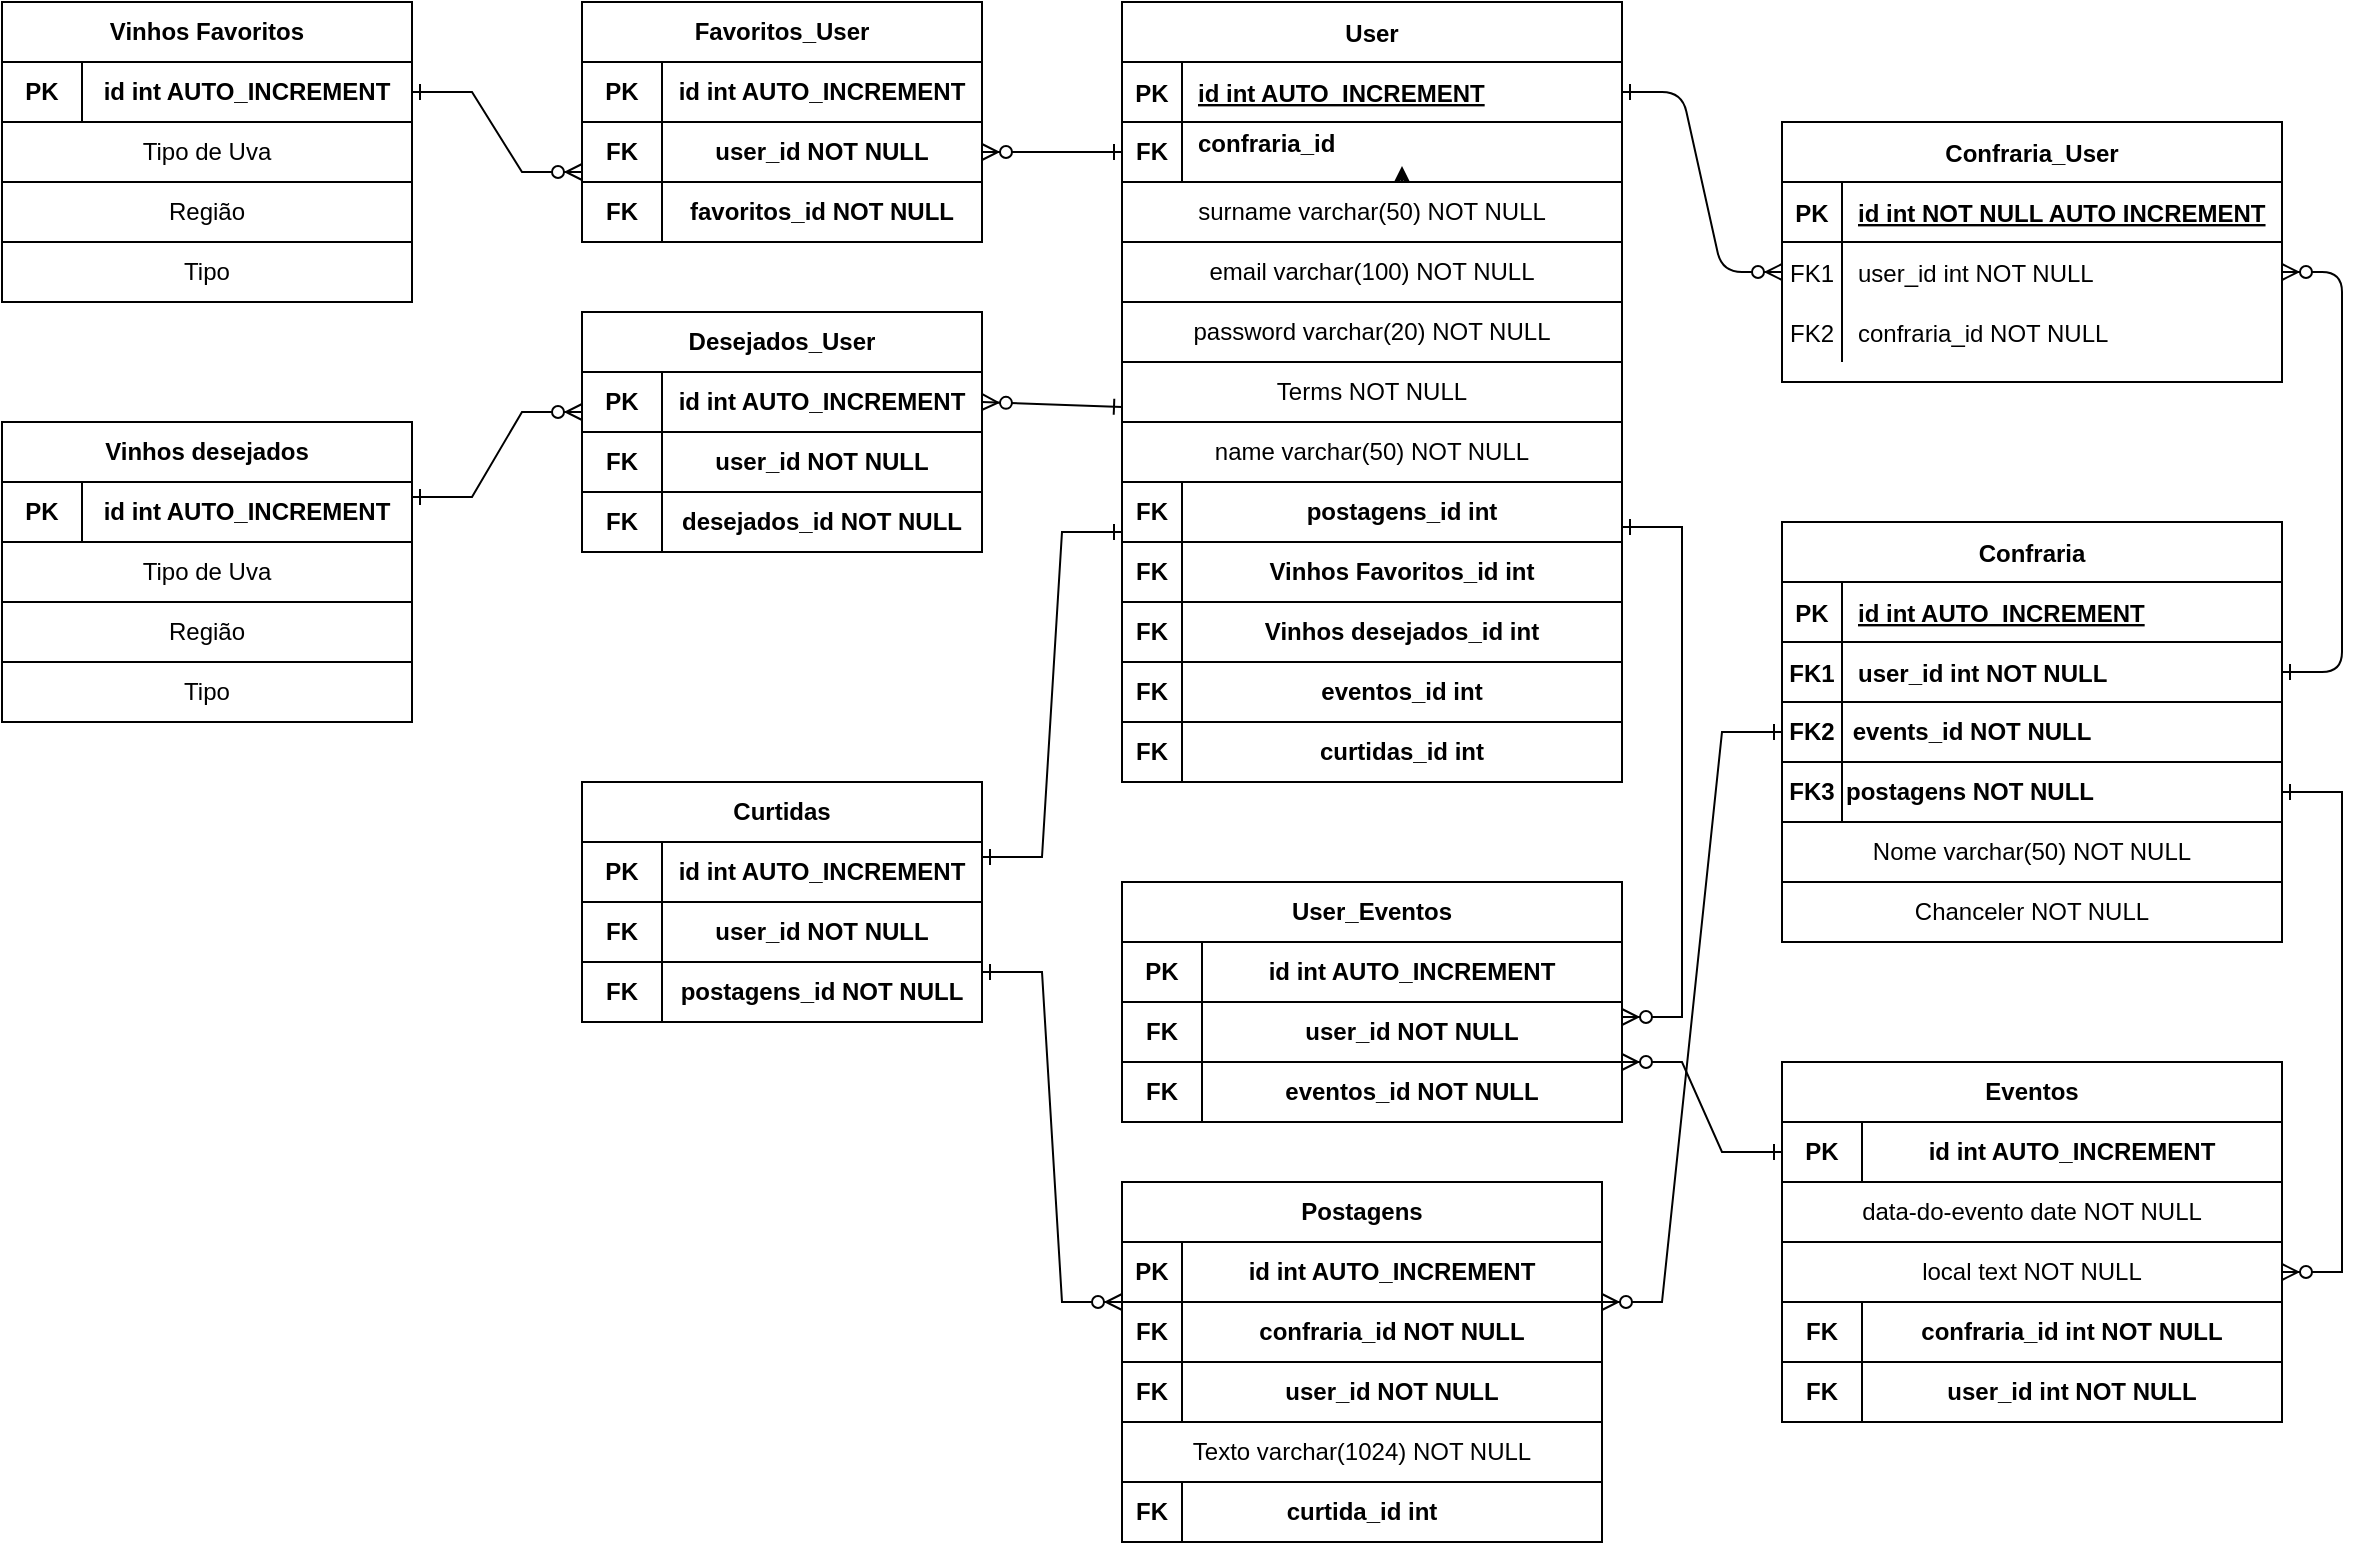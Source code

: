 <mxfile version="14.6.10" type="device"><diagram id="R2lEEEUBdFMjLlhIrx00" name="Page-1"><mxGraphModel dx="1718" dy="451" grid="1" gridSize="10" guides="1" tooltips="1" connect="1" arrows="1" fold="1" page="1" pageScale="1" pageWidth="850" pageHeight="1100" math="0" shadow="0" extFonts="Permanent Marker^https://fonts.googleapis.com/css?family=Permanent+Marker"><root><mxCell id="0"/><mxCell id="1" parent="0"/><mxCell id="C-vyLk0tnHw3VtMMgP7b-1" value="" style="edgeStyle=entityRelationEdgeStyle;endArrow=ERzeroToMany;startArrow=ERone;endFill=1;startFill=0;" parent="1" source="C-vyLk0tnHw3VtMMgP7b-24" target="C-vyLk0tnHw3VtMMgP7b-6" edge="1"><mxGeometry width="100" height="100" relative="1" as="geometry"><mxPoint x="340" y="720" as="sourcePoint"/><mxPoint x="440" y="620" as="targetPoint"/></mxGeometry></mxCell><mxCell id="C-vyLk0tnHw3VtMMgP7b-2" value="Confraria_User" style="shape=table;startSize=30;container=1;collapsible=1;childLayout=tableLayout;fixedRows=1;rowLines=0;fontStyle=1;align=center;resizeLast=1;" parent="1" vertex="1"><mxGeometry x="460" y="120" width="250" height="130" as="geometry"/></mxCell><mxCell id="C-vyLk0tnHw3VtMMgP7b-3" value="" style="shape=partialRectangle;collapsible=0;dropTarget=0;pointerEvents=0;fillColor=none;points=[[0,0.5],[1,0.5]];portConstraint=eastwest;top=0;left=0;right=0;bottom=1;" parent="C-vyLk0tnHw3VtMMgP7b-2" vertex="1"><mxGeometry y="30" width="250" height="30" as="geometry"/></mxCell><mxCell id="C-vyLk0tnHw3VtMMgP7b-4" value="PK" style="shape=partialRectangle;overflow=hidden;connectable=0;fillColor=none;top=0;left=0;bottom=0;right=0;fontStyle=1;" parent="C-vyLk0tnHw3VtMMgP7b-3" vertex="1"><mxGeometry width="30" height="30" as="geometry"/></mxCell><mxCell id="C-vyLk0tnHw3VtMMgP7b-5" value="id int NOT NULL AUTO INCREMENT " style="shape=partialRectangle;overflow=hidden;connectable=0;fillColor=none;top=0;left=0;bottom=0;right=0;align=left;spacingLeft=6;fontStyle=5;" parent="C-vyLk0tnHw3VtMMgP7b-3" vertex="1"><mxGeometry x="30" width="220" height="30" as="geometry"/></mxCell><mxCell id="C-vyLk0tnHw3VtMMgP7b-6" value="" style="shape=partialRectangle;collapsible=0;dropTarget=0;pointerEvents=0;fillColor=none;points=[[0,0.5],[1,0.5]];portConstraint=eastwest;top=0;left=0;right=0;bottom=0;" parent="C-vyLk0tnHw3VtMMgP7b-2" vertex="1"><mxGeometry y="60" width="250" height="30" as="geometry"/></mxCell><mxCell id="C-vyLk0tnHw3VtMMgP7b-7" value="FK1" style="shape=partialRectangle;overflow=hidden;connectable=0;fillColor=none;top=0;left=0;bottom=0;right=0;" parent="C-vyLk0tnHw3VtMMgP7b-6" vertex="1"><mxGeometry width="30" height="30" as="geometry"/></mxCell><mxCell id="C-vyLk0tnHw3VtMMgP7b-8" value="user_id int NOT NULL" style="shape=partialRectangle;overflow=hidden;connectable=0;fillColor=none;top=0;left=0;bottom=0;right=0;align=left;spacingLeft=6;" parent="C-vyLk0tnHw3VtMMgP7b-6" vertex="1"><mxGeometry x="30" width="220" height="30" as="geometry"/></mxCell><mxCell id="C-vyLk0tnHw3VtMMgP7b-9" value="" style="shape=partialRectangle;collapsible=0;dropTarget=0;pointerEvents=0;fillColor=none;points=[[0,0.5],[1,0.5]];portConstraint=eastwest;top=0;left=0;right=0;bottom=0;" parent="C-vyLk0tnHw3VtMMgP7b-2" vertex="1"><mxGeometry y="90" width="250" height="30" as="geometry"/></mxCell><mxCell id="C-vyLk0tnHw3VtMMgP7b-10" value="FK2" style="shape=partialRectangle;overflow=hidden;connectable=0;fillColor=none;top=0;left=0;bottom=0;right=0;" parent="C-vyLk0tnHw3VtMMgP7b-9" vertex="1"><mxGeometry width="30" height="30" as="geometry"/></mxCell><mxCell id="C-vyLk0tnHw3VtMMgP7b-11" value="confraria_id NOT NULL" style="shape=partialRectangle;overflow=hidden;connectable=0;fillColor=none;top=0;left=0;bottom=0;right=0;align=left;spacingLeft=6;" parent="C-vyLk0tnHw3VtMMgP7b-9" vertex="1"><mxGeometry x="30" width="220" height="30" as="geometry"/></mxCell><mxCell id="C-vyLk0tnHw3VtMMgP7b-13" value="Confraria" style="shape=table;startSize=30;container=1;collapsible=1;childLayout=tableLayout;fixedRows=1;rowLines=0;fontStyle=1;align=center;resizeLast=1;" parent="1" vertex="1"><mxGeometry x="460" y="320" width="250" height="90" as="geometry"/></mxCell><mxCell id="C-vyLk0tnHw3VtMMgP7b-14" value="" style="shape=partialRectangle;collapsible=0;dropTarget=0;pointerEvents=0;fillColor=none;points=[[0,0.5],[1,0.5]];portConstraint=eastwest;top=0;left=0;right=0;bottom=1;" parent="C-vyLk0tnHw3VtMMgP7b-13" vertex="1"><mxGeometry y="30" width="250" height="30" as="geometry"/></mxCell><mxCell id="C-vyLk0tnHw3VtMMgP7b-15" value="PK" style="shape=partialRectangle;overflow=hidden;connectable=0;fillColor=none;top=0;left=0;bottom=0;right=0;fontStyle=1;" parent="C-vyLk0tnHw3VtMMgP7b-14" vertex="1"><mxGeometry width="30" height="30" as="geometry"/></mxCell><mxCell id="C-vyLk0tnHw3VtMMgP7b-16" value="id int AUTO_INCREMENT " style="shape=partialRectangle;overflow=hidden;connectable=0;fillColor=none;top=0;left=0;bottom=0;right=0;align=left;spacingLeft=6;fontStyle=5;" parent="C-vyLk0tnHw3VtMMgP7b-14" vertex="1"><mxGeometry x="30" width="220" height="30" as="geometry"/></mxCell><mxCell id="C-vyLk0tnHw3VtMMgP7b-17" value="" style="shape=partialRectangle;collapsible=0;dropTarget=0;pointerEvents=0;fillColor=none;points=[[0,0.5],[1,0.5]];portConstraint=eastwest;top=0;left=0;right=0;bottom=0;" parent="C-vyLk0tnHw3VtMMgP7b-13" vertex="1"><mxGeometry y="60" width="250" height="30" as="geometry"/></mxCell><mxCell id="C-vyLk0tnHw3VtMMgP7b-18" value="FK1" style="shape=partialRectangle;overflow=hidden;connectable=0;fillColor=none;top=0;left=0;bottom=0;right=0;fontStyle=1" parent="C-vyLk0tnHw3VtMMgP7b-17" vertex="1"><mxGeometry width="30" height="30" as="geometry"/></mxCell><mxCell id="C-vyLk0tnHw3VtMMgP7b-19" value="user_id int NOT NULL" style="shape=partialRectangle;overflow=hidden;connectable=0;fillColor=none;top=0;left=0;bottom=0;right=0;align=left;spacingLeft=6;fontStyle=1" parent="C-vyLk0tnHw3VtMMgP7b-17" vertex="1"><mxGeometry x="30" width="220" height="30" as="geometry"/></mxCell><mxCell id="C-vyLk0tnHw3VtMMgP7b-23" value="User" style="shape=table;startSize=30;container=1;collapsible=1;childLayout=tableLayout;fixedRows=1;rowLines=0;fontStyle=1;align=center;resizeLast=1;" parent="1" vertex="1"><mxGeometry x="130" y="60" width="250" height="90" as="geometry"/></mxCell><mxCell id="C-vyLk0tnHw3VtMMgP7b-24" value="" style="shape=partialRectangle;collapsible=0;dropTarget=0;pointerEvents=0;fillColor=none;points=[[0,0.5],[1,0.5]];portConstraint=eastwest;top=0;left=0;right=0;bottom=1;" parent="C-vyLk0tnHw3VtMMgP7b-23" vertex="1"><mxGeometry y="30" width="250" height="30" as="geometry"/></mxCell><mxCell id="C-vyLk0tnHw3VtMMgP7b-25" value="PK" style="shape=partialRectangle;overflow=hidden;connectable=0;fillColor=none;top=0;left=0;bottom=0;right=0;fontStyle=1;" parent="C-vyLk0tnHw3VtMMgP7b-24" vertex="1"><mxGeometry width="30" height="30" as="geometry"/></mxCell><mxCell id="C-vyLk0tnHw3VtMMgP7b-26" value="id int AUTO_INCREMENT " style="shape=partialRectangle;overflow=hidden;connectable=0;fillColor=none;top=0;left=0;bottom=0;right=0;align=left;spacingLeft=6;fontStyle=5;" parent="C-vyLk0tnHw3VtMMgP7b-24" vertex="1"><mxGeometry x="30" width="220" height="30" as="geometry"/></mxCell><mxCell id="C-vyLk0tnHw3VtMMgP7b-27" value="" style="shape=partialRectangle;collapsible=0;dropTarget=0;pointerEvents=0;fillColor=none;points=[[0,0.5],[1,0.5]];portConstraint=eastwest;top=0;left=0;right=0;bottom=0;" parent="C-vyLk0tnHw3VtMMgP7b-23" vertex="1"><mxGeometry y="60" width="250" height="20" as="geometry"/></mxCell><mxCell id="C-vyLk0tnHw3VtMMgP7b-28" value="" style="shape=partialRectangle;overflow=hidden;connectable=0;fillColor=none;top=0;left=0;bottom=0;right=0;" parent="C-vyLk0tnHw3VtMMgP7b-27" vertex="1"><mxGeometry width="30" height="20" as="geometry"/></mxCell><mxCell id="C-vyLk0tnHw3VtMMgP7b-29" value="confraria_id" style="shape=partialRectangle;overflow=hidden;connectable=0;fillColor=none;top=0;left=0;bottom=0;right=0;align=left;spacingLeft=6;fontStyle=1" parent="C-vyLk0tnHw3VtMMgP7b-27" vertex="1"><mxGeometry x="30" width="220" height="20" as="geometry"/></mxCell><mxCell id="K0uxiHMsOOJmmkQa4cCR-33" style="edgeStyle=orthogonalEdgeStyle;rounded=0;orthogonalLoop=1;jettySize=auto;html=1;exitX=0.5;exitY=0;exitDx=0;exitDy=0;entryX=0.56;entryY=1.1;entryDx=0;entryDy=0;entryPerimeter=0;" edge="1" parent="1" source="oQ7m4SgAl_C9msteWYQ--1" target="C-vyLk0tnHw3VtMMgP7b-27"><mxGeometry relative="1" as="geometry"/></mxCell><mxCell id="oQ7m4SgAl_C9msteWYQ--1" value="surname varchar(50) NOT NULL" style="rounded=0;whiteSpace=wrap;html=1;" parent="1" vertex="1"><mxGeometry x="130" y="150" width="250" height="30" as="geometry"/></mxCell><mxCell id="oQ7m4SgAl_C9msteWYQ--2" value="email varchar(100) NOT NULL" style="rounded=0;whiteSpace=wrap;html=1;" parent="1" vertex="1"><mxGeometry x="130" y="180" width="250" height="30" as="geometry"/></mxCell><mxCell id="oQ7m4SgAl_C9msteWYQ--3" value="password varchar(20) NOT NULL" style="rounded=0;whiteSpace=wrap;html=1;" parent="1" vertex="1"><mxGeometry x="130" y="210" width="250" height="30" as="geometry"/></mxCell><mxCell id="oQ7m4SgAl_C9msteWYQ--9" value="&lt;div align=&quot;left&quot;&gt;&lt;b&gt;&amp;nbsp;events_id NOT NULL&lt;/b&gt;&lt;/div&gt;" style="rounded=0;whiteSpace=wrap;html=1;align=left;" parent="1" vertex="1"><mxGeometry x="490" y="410" width="220" height="30" as="geometry"/></mxCell><mxCell id="oQ7m4SgAl_C9msteWYQ--10" value="Terms NOT NULL" style="rounded=0;whiteSpace=wrap;html=1;" parent="1" vertex="1"><mxGeometry x="130" y="240" width="250" height="30" as="geometry"/></mxCell><mxCell id="oQ7m4SgAl_C9msteWYQ--11" value="&lt;div align=&quot;left&quot;&gt;&lt;b&gt;postagens NOT NULL&lt;/b&gt;&lt;/div&gt;" style="rounded=0;whiteSpace=wrap;html=1;align=left;" parent="1" vertex="1"><mxGeometry x="490" y="440" width="220" height="30" as="geometry"/></mxCell><mxCell id="oQ7m4SgAl_C9msteWYQ--12" value="&lt;b&gt;Eventos&lt;/b&gt;" style="rounded=0;whiteSpace=wrap;html=1;" parent="1" vertex="1"><mxGeometry x="460" y="590" width="250" height="30" as="geometry"/></mxCell><mxCell id="oQ7m4SgAl_C9msteWYQ--13" value="&lt;b&gt;PK&lt;/b&gt;" style="rounded=0;whiteSpace=wrap;html=1;" parent="1" vertex="1"><mxGeometry x="460" y="620" width="40" height="30" as="geometry"/></mxCell><mxCell id="oQ7m4SgAl_C9msteWYQ--14" value="&lt;b&gt;id int AUTO_INCREMENT&lt;/b&gt;" style="rounded=0;whiteSpace=wrap;html=1;" parent="1" vertex="1"><mxGeometry x="500" y="620" width="210" height="30" as="geometry"/></mxCell><mxCell id="oQ7m4SgAl_C9msteWYQ--15" value="data-do-evento date NOT NULL" style="rounded=0;whiteSpace=wrap;html=1;" parent="1" vertex="1"><mxGeometry x="460" y="650" width="250" height="30" as="geometry"/></mxCell><mxCell id="oQ7m4SgAl_C9msteWYQ--17" value="local text NOT NULL" style="rounded=0;whiteSpace=wrap;html=1;" parent="1" vertex="1"><mxGeometry x="460" y="680" width="250" height="30" as="geometry"/></mxCell><mxCell id="oQ7m4SgAl_C9msteWYQ--18" value="&lt;b&gt;confraria_id int NOT NULL&lt;/b&gt;" style="rounded=0;whiteSpace=wrap;html=1;" parent="1" vertex="1"><mxGeometry x="500" y="710" width="210" height="30" as="geometry"/></mxCell><mxCell id="oQ7m4SgAl_C9msteWYQ--19" value="&lt;b&gt;FK&lt;/b&gt;" style="rounded=0;whiteSpace=wrap;html=1;" parent="1" vertex="1"><mxGeometry x="460" y="710" width="40" height="30" as="geometry"/></mxCell><mxCell id="oQ7m4SgAl_C9msteWYQ--20" value="&lt;b&gt;Vinhos Favoritos&lt;/b&gt;" style="rounded=0;whiteSpace=wrap;html=1;" parent="1" vertex="1"><mxGeometry x="-430" y="60" width="205" height="30" as="geometry"/></mxCell><mxCell id="oQ7m4SgAl_C9msteWYQ--21" value="&lt;b&gt;PK&lt;/b&gt;" style="rounded=0;whiteSpace=wrap;html=1;" parent="1" vertex="1"><mxGeometry x="-430" y="90" width="40" height="30" as="geometry"/></mxCell><mxCell id="oQ7m4SgAl_C9msteWYQ--22" value="&lt;b&gt;id int AUTO_INCREMENT &lt;/b&gt;" style="rounded=0;whiteSpace=wrap;html=1;" parent="1" vertex="1"><mxGeometry x="-390" y="90" width="165" height="30" as="geometry"/></mxCell><mxCell id="oQ7m4SgAl_C9msteWYQ--23" value="name varchar(50) NOT NULL" style="rounded=0;whiteSpace=wrap;html=1;" parent="1" vertex="1"><mxGeometry x="130" y="270" width="250" height="30" as="geometry"/></mxCell><mxCell id="C-vyLk0tnHw3VtMMgP7b-12" value="" style="edgeStyle=entityRelationEdgeStyle;endArrow=ERzeroToMany;startArrow=ERone;endFill=1;startFill=0;entryX=1;entryY=0.5;entryDx=0;entryDy=0;exitX=1;exitY=0.5;exitDx=0;exitDy=0;" parent="1" source="C-vyLk0tnHw3VtMMgP7b-17" target="C-vyLk0tnHw3VtMMgP7b-6" edge="1"><mxGeometry width="100" height="100" relative="1" as="geometry"><mxPoint x="400" y="180" as="sourcePoint"/><mxPoint x="460" y="205" as="targetPoint"/></mxGeometry></mxCell><mxCell id="K0uxiHMsOOJmmkQa4cCR-6" value="&lt;b&gt;FK2&lt;/b&gt;" style="rounded=0;whiteSpace=wrap;html=1;" vertex="1" parent="1"><mxGeometry x="460" y="410" width="30" height="30" as="geometry"/></mxCell><mxCell id="K0uxiHMsOOJmmkQa4cCR-14" value="&lt;b&gt;Vinhos desejados&lt;/b&gt;" style="rounded=0;whiteSpace=wrap;html=1;" vertex="1" parent="1"><mxGeometry x="-430" y="270" width="205" height="30" as="geometry"/></mxCell><mxCell id="K0uxiHMsOOJmmkQa4cCR-15" value="&lt;b&gt;PK&lt;/b&gt;" style="rounded=0;whiteSpace=wrap;html=1;" vertex="1" parent="1"><mxGeometry x="-430" y="300" width="40" height="30" as="geometry"/></mxCell><mxCell id="K0uxiHMsOOJmmkQa4cCR-16" value="&lt;b&gt;id int AUTO_INCREMENT &lt;/b&gt;" style="rounded=0;whiteSpace=wrap;html=1;" vertex="1" parent="1"><mxGeometry x="-390" y="300" width="165" height="30" as="geometry"/></mxCell><mxCell id="K0uxiHMsOOJmmkQa4cCR-17" value="&lt;b&gt;Postagens&lt;/b&gt;" style="rounded=0;whiteSpace=wrap;html=1;" vertex="1" parent="1"><mxGeometry x="130" y="650" width="240" height="30" as="geometry"/></mxCell><mxCell id="K0uxiHMsOOJmmkQa4cCR-19" value="&lt;b&gt;id int AUTO_INCREMENT&lt;/b&gt;" style="rounded=0;whiteSpace=wrap;html=1;" vertex="1" parent="1"><mxGeometry x="160" y="680" width="210" height="30" as="geometry"/></mxCell><mxCell id="K0uxiHMsOOJmmkQa4cCR-20" value="&lt;b&gt;PK&lt;/b&gt;" style="rounded=0;whiteSpace=wrap;html=1;" vertex="1" parent="1"><mxGeometry x="130" y="680" width="30" height="30" as="geometry"/></mxCell><mxCell id="K0uxiHMsOOJmmkQa4cCR-21" value="&lt;b&gt;user_id NOT NULL&lt;/b&gt;" style="rounded=0;whiteSpace=wrap;html=1;" vertex="1" parent="1"><mxGeometry x="160" y="740" width="210" height="30" as="geometry"/></mxCell><mxCell id="K0uxiHMsOOJmmkQa4cCR-22" value="&lt;b&gt;FK&lt;/b&gt;" style="rounded=0;whiteSpace=wrap;html=1;" vertex="1" parent="1"><mxGeometry x="130" y="710" width="30" height="30" as="geometry"/></mxCell><mxCell id="K0uxiHMsOOJmmkQa4cCR-24" value="&lt;b&gt;confraria_id NOT NULL&lt;/b&gt;" style="rounded=0;whiteSpace=wrap;html=1;" vertex="1" parent="1"><mxGeometry x="160" y="710" width="210" height="30" as="geometry"/></mxCell><mxCell id="K0uxiHMsOOJmmkQa4cCR-25" value="&lt;b&gt;FK&lt;/b&gt;" style="rounded=0;whiteSpace=wrap;html=1;" vertex="1" parent="1"><mxGeometry x="130" y="740" width="30" height="30" as="geometry"/></mxCell><mxCell id="K0uxiHMsOOJmmkQa4cCR-28" value="Texto varchar(1024) NOT NULL" style="rounded=0;whiteSpace=wrap;html=1;" vertex="1" parent="1"><mxGeometry x="130" y="770" width="240" height="30" as="geometry"/></mxCell><mxCell id="K0uxiHMsOOJmmkQa4cCR-29" value="&lt;b&gt;curtida_id int&lt;/b&gt;" style="rounded=0;whiteSpace=wrap;html=1;" vertex="1" parent="1"><mxGeometry x="130" y="800" width="240" height="30" as="geometry"/></mxCell><mxCell id="K0uxiHMsOOJmmkQa4cCR-30" value="&lt;b&gt;FK3&lt;/b&gt;" style="rounded=0;whiteSpace=wrap;html=1;" vertex="1" parent="1"><mxGeometry x="460" y="440" width="30" height="30" as="geometry"/></mxCell><mxCell id="K0uxiHMsOOJmmkQa4cCR-31" value="Nome varchar(50) NOT NULL" style="rounded=0;whiteSpace=wrap;html=1;" vertex="1" parent="1"><mxGeometry x="460" y="470" width="250" height="30" as="geometry"/></mxCell><mxCell id="K0uxiHMsOOJmmkQa4cCR-32" value="Chanceler NOT NULL" style="rounded=0;whiteSpace=wrap;html=1;" vertex="1" parent="1"><mxGeometry x="460" y="500" width="250" height="30" as="geometry"/></mxCell><mxCell id="K0uxiHMsOOJmmkQa4cCR-35" value="&lt;b&gt;Curtidas&lt;/b&gt;" style="rounded=0;whiteSpace=wrap;html=1;" vertex="1" parent="1"><mxGeometry x="-140" y="450" width="200" height="30" as="geometry"/></mxCell><mxCell id="K0uxiHMsOOJmmkQa4cCR-36" value="&lt;b&gt;id int AUTO_INCREMENT &lt;/b&gt;" style="rounded=0;whiteSpace=wrap;html=1;" vertex="1" parent="1"><mxGeometry x="-100" y="480" width="160" height="30" as="geometry"/></mxCell><mxCell id="K0uxiHMsOOJmmkQa4cCR-37" value="&lt;b&gt;PK&lt;/b&gt;" style="rounded=0;whiteSpace=wrap;html=1;" vertex="1" parent="1"><mxGeometry x="-140" y="480" width="40" height="30" as="geometry"/></mxCell><mxCell id="K0uxiHMsOOJmmkQa4cCR-38" value="&lt;b&gt;postagens_id int&lt;/b&gt;" style="rounded=0;whiteSpace=wrap;html=1;" vertex="1" parent="1"><mxGeometry x="160" y="300" width="220" height="30" as="geometry"/></mxCell><mxCell id="K0uxiHMsOOJmmkQa4cCR-41" value="&lt;b&gt;user_id NOT NULL&lt;/b&gt;" style="rounded=0;whiteSpace=wrap;html=1;" vertex="1" parent="1"><mxGeometry x="-100" y="510" width="160" height="30" as="geometry"/></mxCell><mxCell id="K0uxiHMsOOJmmkQa4cCR-42" value="&lt;b&gt;postagens_id NOT NULL&lt;/b&gt;" style="rounded=0;whiteSpace=wrap;html=1;" vertex="1" parent="1"><mxGeometry x="-100" y="540" width="160" height="30" as="geometry"/></mxCell><mxCell id="K0uxiHMsOOJmmkQa4cCR-43" value="&lt;b&gt;FK&lt;/b&gt;" style="rounded=0;whiteSpace=wrap;html=1;" vertex="1" parent="1"><mxGeometry x="-140" y="510" width="40" height="30" as="geometry"/></mxCell><mxCell id="K0uxiHMsOOJmmkQa4cCR-44" value="&lt;b&gt;FK&lt;/b&gt;" style="rounded=0;whiteSpace=wrap;html=1;" vertex="1" parent="1"><mxGeometry x="-140" y="540" width="40" height="30" as="geometry"/></mxCell><mxCell id="K0uxiHMsOOJmmkQa4cCR-45" value="&lt;b&gt;FK&lt;/b&gt;" style="rounded=0;whiteSpace=wrap;html=1;" vertex="1" parent="1"><mxGeometry x="130" y="800" width="30" height="30" as="geometry"/></mxCell><mxCell id="K0uxiHMsOOJmmkQa4cCR-46" value="&lt;b&gt;FK&lt;/b&gt;" style="rounded=0;whiteSpace=wrap;html=1;" vertex="1" parent="1"><mxGeometry x="130" y="120" width="30" height="30" as="geometry"/></mxCell><mxCell id="K0uxiHMsOOJmmkQa4cCR-47" value="&lt;b&gt;FK&lt;/b&gt;" style="rounded=0;whiteSpace=wrap;html=1;" vertex="1" parent="1"><mxGeometry x="130" y="300" width="30" height="30" as="geometry"/></mxCell><mxCell id="K0uxiHMsOOJmmkQa4cCR-49" value="&lt;b&gt;Vinhos Favoritos_id int&lt;/b&gt;" style="rounded=0;whiteSpace=wrap;html=1;" vertex="1" parent="1"><mxGeometry x="160" y="330" width="220" height="30" as="geometry"/></mxCell><mxCell id="K0uxiHMsOOJmmkQa4cCR-50" value="&lt;b&gt;Vinhos desejados_id int&lt;/b&gt;" style="rounded=0;whiteSpace=wrap;html=1;" vertex="1" parent="1"><mxGeometry x="160" y="360" width="220" height="30" as="geometry"/></mxCell><mxCell id="K0uxiHMsOOJmmkQa4cCR-51" value="&lt;b&gt;FK&lt;/b&gt;" style="rounded=0;whiteSpace=wrap;html=1;" vertex="1" parent="1"><mxGeometry x="130" y="330" width="30" height="30" as="geometry"/></mxCell><mxCell id="K0uxiHMsOOJmmkQa4cCR-53" value="&lt;b&gt;FK&lt;/b&gt;" style="rounded=0;whiteSpace=wrap;html=1;" vertex="1" parent="1"><mxGeometry x="130" y="360" width="30" height="30" as="geometry"/></mxCell><mxCell id="K0uxiHMsOOJmmkQa4cCR-56" value="" style="edgeStyle=entityRelationEdgeStyle;fontSize=12;html=1;endArrow=ERzeroToMany;rounded=0;entryX=1;entryY=0.5;entryDx=0;entryDy=0;startArrow=ERone;startFill=0;exitX=1;exitY=0.5;exitDx=0;exitDy=0;endFill=1;" edge="1" parent="1" source="oQ7m4SgAl_C9msteWYQ--11" target="oQ7m4SgAl_C9msteWYQ--17"><mxGeometry width="100" height="100" relative="1" as="geometry"><mxPoint x="710" y="470" as="sourcePoint"/><mxPoint x="810" y="560" as="targetPoint"/></mxGeometry></mxCell><mxCell id="K0uxiHMsOOJmmkQa4cCR-62" value="" style="edgeStyle=entityRelationEdgeStyle;fontSize=12;html=1;endArrow=ERzeroToMany;rounded=0;entryX=1;entryY=0;entryDx=0;entryDy=0;startArrow=ERone;startFill=0;endFill=1;" edge="1" parent="1" source="K0uxiHMsOOJmmkQa4cCR-6" target="K0uxiHMsOOJmmkQa4cCR-24"><mxGeometry width="100" height="100" relative="1" as="geometry"><mxPoint x="30" y="590" as="sourcePoint"/><mxPoint x="-20" y="640" as="targetPoint"/></mxGeometry></mxCell><mxCell id="K0uxiHMsOOJmmkQa4cCR-63" value="&lt;b&gt;User_Eventos&lt;/b&gt;" style="rounded=0;whiteSpace=wrap;html=1;" vertex="1" parent="1"><mxGeometry x="130" y="500" width="250" height="30" as="geometry"/></mxCell><mxCell id="K0uxiHMsOOJmmkQa4cCR-64" value="&lt;b&gt;id int AUTO_INCREMENT &lt;/b&gt;" style="rounded=0;whiteSpace=wrap;html=1;" vertex="1" parent="1"><mxGeometry x="170" y="530" width="210" height="30" as="geometry"/></mxCell><mxCell id="K0uxiHMsOOJmmkQa4cCR-65" value="&lt;b&gt;PK&lt;/b&gt;" style="rounded=0;whiteSpace=wrap;html=1;" vertex="1" parent="1"><mxGeometry x="130" y="530" width="40" height="30" as="geometry"/></mxCell><mxCell id="K0uxiHMsOOJmmkQa4cCR-66" value="&lt;b&gt;user_id NOT NULL&lt;/b&gt;" style="rounded=0;whiteSpace=wrap;html=1;" vertex="1" parent="1"><mxGeometry x="170" y="560" width="210" height="30" as="geometry"/></mxCell><mxCell id="K0uxiHMsOOJmmkQa4cCR-67" value="&lt;b&gt;eventos_id NOT NULL&lt;/b&gt;" style="rounded=0;whiteSpace=wrap;html=1;" vertex="1" parent="1"><mxGeometry x="170" y="590" width="210" height="30" as="geometry"/></mxCell><mxCell id="K0uxiHMsOOJmmkQa4cCR-68" value="&lt;b&gt;FK&lt;/b&gt;" style="rounded=0;whiteSpace=wrap;html=1;" vertex="1" parent="1"><mxGeometry x="130" y="560" width="40" height="30" as="geometry"/></mxCell><mxCell id="K0uxiHMsOOJmmkQa4cCR-69" value="&lt;b&gt;FK&lt;/b&gt;" style="rounded=0;whiteSpace=wrap;html=1;" vertex="1" parent="1"><mxGeometry x="130" y="590" width="40" height="30" as="geometry"/></mxCell><mxCell id="K0uxiHMsOOJmmkQa4cCR-70" value="&lt;b&gt;eventos_id int&lt;/b&gt;" style="rounded=0;whiteSpace=wrap;html=1;" vertex="1" parent="1"><mxGeometry x="160" y="390" width="220" height="30" as="geometry"/></mxCell><mxCell id="K0uxiHMsOOJmmkQa4cCR-71" value="&lt;b&gt;FK&lt;/b&gt;" style="rounded=0;whiteSpace=wrap;html=1;" vertex="1" parent="1"><mxGeometry x="130" y="390" width="30" height="30" as="geometry"/></mxCell><mxCell id="K0uxiHMsOOJmmkQa4cCR-72" value="" style="edgeStyle=entityRelationEdgeStyle;fontSize=12;html=1;endArrow=ERzeroToMany;rounded=0;exitX=1;exitY=0.75;exitDx=0;exitDy=0;entryX=1;entryY=0.25;entryDx=0;entryDy=0;startArrow=ERone;startFill=0;endFill=1;" edge="1" parent="1" source="K0uxiHMsOOJmmkQa4cCR-38" target="K0uxiHMsOOJmmkQa4cCR-66"><mxGeometry width="100" height="100" relative="1" as="geometry"><mxPoint x="440" y="340" as="sourcePoint"/><mxPoint x="440" y="510" as="targetPoint"/></mxGeometry></mxCell><mxCell id="K0uxiHMsOOJmmkQa4cCR-74" value="" style="edgeStyle=entityRelationEdgeStyle;fontSize=12;html=1;endArrow=ERzeroToMany;rounded=0;exitX=0;exitY=0.5;exitDx=0;exitDy=0;entryX=1;entryY=1;entryDx=0;entryDy=0;startArrow=ERone;startFill=0;endFill=1;" edge="1" parent="1" source="oQ7m4SgAl_C9msteWYQ--13" target="K0uxiHMsOOJmmkQa4cCR-66"><mxGeometry width="100" height="100" relative="1" as="geometry"><mxPoint x="410" y="640" as="sourcePoint"/><mxPoint x="510" y="540" as="targetPoint"/></mxGeometry></mxCell><mxCell id="K0uxiHMsOOJmmkQa4cCR-75" value="&lt;b&gt;user_id int NOT NULL&lt;/b&gt;" style="rounded=0;whiteSpace=wrap;html=1;" vertex="1" parent="1"><mxGeometry x="500" y="740" width="210" height="30" as="geometry"/></mxCell><mxCell id="K0uxiHMsOOJmmkQa4cCR-76" value="&lt;b&gt;FK&lt;/b&gt;" style="rounded=0;whiteSpace=wrap;html=1;" vertex="1" parent="1"><mxGeometry x="460" y="740" width="40" height="30" as="geometry"/></mxCell><mxCell id="K0uxiHMsOOJmmkQa4cCR-77" value="" style="edgeStyle=entityRelationEdgeStyle;fontSize=12;html=1;endArrow=ERone;startArrow=ERone;rounded=0;exitX=1;exitY=0.25;exitDx=0;exitDy=0;startFill=0;endFill=0;" edge="1" parent="1" source="K0uxiHMsOOJmmkQa4cCR-36"><mxGeometry width="100" height="100" relative="1" as="geometry"><mxPoint x="30" y="425" as="sourcePoint"/><mxPoint x="130" y="325" as="targetPoint"/></mxGeometry></mxCell><mxCell id="K0uxiHMsOOJmmkQa4cCR-78" value="&lt;b&gt;curtidas_id int&lt;/b&gt;" style="rounded=0;whiteSpace=wrap;html=1;" vertex="1" parent="1"><mxGeometry x="160" y="420" width="220" height="30" as="geometry"/></mxCell><mxCell id="K0uxiHMsOOJmmkQa4cCR-80" value="&lt;b&gt;FK&lt;/b&gt;" style="rounded=0;whiteSpace=wrap;html=1;" vertex="1" parent="1"><mxGeometry x="130" y="420" width="30" height="30" as="geometry"/></mxCell><mxCell id="K0uxiHMsOOJmmkQa4cCR-81" value="" style="edgeStyle=entityRelationEdgeStyle;fontSize=12;html=1;endArrow=ERzeroToMany;rounded=0;entryX=0;entryY=0;entryDx=0;entryDy=0;startArrow=ERone;startFill=0;endFill=1;" edge="1" parent="1" target="K0uxiHMsOOJmmkQa4cCR-22"><mxGeometry width="100" height="100" relative="1" as="geometry"><mxPoint x="60" y="545" as="sourcePoint"/><mxPoint x="160" y="445" as="targetPoint"/></mxGeometry></mxCell><mxCell id="K0uxiHMsOOJmmkQa4cCR-82" value="&lt;b&gt;Desejados_User&lt;/b&gt;" style="rounded=0;whiteSpace=wrap;html=1;" vertex="1" parent="1"><mxGeometry x="-140" y="215" width="200" height="30" as="geometry"/></mxCell><mxCell id="K0uxiHMsOOJmmkQa4cCR-103" style="edgeStyle=none;rounded=0;orthogonalLoop=1;jettySize=auto;html=1;exitX=0;exitY=0.75;exitDx=0;exitDy=0;entryX=1;entryY=0.5;entryDx=0;entryDy=0;startArrow=ERone;startFill=0;endArrow=ERzeroToMany;endFill=1;" edge="1" parent="1" source="oQ7m4SgAl_C9msteWYQ--10" target="K0uxiHMsOOJmmkQa4cCR-83"><mxGeometry relative="1" as="geometry"/></mxCell><mxCell id="K0uxiHMsOOJmmkQa4cCR-83" value="&lt;b&gt;id int AUTO_INCREMENT &lt;/b&gt;" style="rounded=0;whiteSpace=wrap;html=1;" vertex="1" parent="1"><mxGeometry x="-100" y="245" width="160" height="30" as="geometry"/></mxCell><mxCell id="K0uxiHMsOOJmmkQa4cCR-84" value="&lt;b&gt;PK&lt;/b&gt;" style="rounded=0;whiteSpace=wrap;html=1;" vertex="1" parent="1"><mxGeometry x="-140" y="245" width="40" height="30" as="geometry"/></mxCell><mxCell id="K0uxiHMsOOJmmkQa4cCR-85" value="&lt;b&gt;user_id NOT NULL&lt;/b&gt;" style="rounded=0;whiteSpace=wrap;html=1;" vertex="1" parent="1"><mxGeometry x="-100" y="275" width="160" height="30" as="geometry"/></mxCell><mxCell id="K0uxiHMsOOJmmkQa4cCR-86" value="&lt;b&gt;desejados_id NOT NULL&lt;/b&gt;" style="rounded=0;whiteSpace=wrap;html=1;" vertex="1" parent="1"><mxGeometry x="-100" y="305" width="160" height="30" as="geometry"/></mxCell><mxCell id="K0uxiHMsOOJmmkQa4cCR-87" value="&lt;b&gt;FK&lt;/b&gt;" style="rounded=0;whiteSpace=wrap;html=1;" vertex="1" parent="1"><mxGeometry x="-140" y="275" width="40" height="30" as="geometry"/></mxCell><mxCell id="K0uxiHMsOOJmmkQa4cCR-88" value="&lt;b&gt;FK&lt;/b&gt;" style="rounded=0;whiteSpace=wrap;html=1;" vertex="1" parent="1"><mxGeometry x="-140" y="305" width="40" height="30" as="geometry"/></mxCell><mxCell id="K0uxiHMsOOJmmkQa4cCR-89" value="&lt;b&gt;Favoritos_User&lt;/b&gt;" style="rounded=0;whiteSpace=wrap;html=1;" vertex="1" parent="1"><mxGeometry x="-140" y="60" width="200" height="30" as="geometry"/></mxCell><mxCell id="K0uxiHMsOOJmmkQa4cCR-90" value="&lt;b&gt;id int AUTO_INCREMENT &lt;/b&gt;" style="rounded=0;whiteSpace=wrap;html=1;" vertex="1" parent="1"><mxGeometry x="-100" y="90" width="160" height="30" as="geometry"/></mxCell><mxCell id="K0uxiHMsOOJmmkQa4cCR-91" value="&lt;b&gt;PK&lt;/b&gt;" style="rounded=0;whiteSpace=wrap;html=1;" vertex="1" parent="1"><mxGeometry x="-140" y="90" width="40" height="30" as="geometry"/></mxCell><mxCell id="K0uxiHMsOOJmmkQa4cCR-92" value="&lt;b&gt;user_id NOT NULL&lt;/b&gt;" style="rounded=0;whiteSpace=wrap;html=1;" vertex="1" parent="1"><mxGeometry x="-100" y="120" width="160" height="30" as="geometry"/></mxCell><mxCell id="K0uxiHMsOOJmmkQa4cCR-93" value="&lt;b&gt;favoritos_id NOT NULL&lt;/b&gt;" style="rounded=0;whiteSpace=wrap;html=1;" vertex="1" parent="1"><mxGeometry x="-100" y="150" width="160" height="30" as="geometry"/></mxCell><mxCell id="K0uxiHMsOOJmmkQa4cCR-94" value="&lt;b&gt;FK&lt;/b&gt;" style="rounded=0;whiteSpace=wrap;html=1;" vertex="1" parent="1"><mxGeometry x="-140" y="120" width="40" height="30" as="geometry"/></mxCell><mxCell id="K0uxiHMsOOJmmkQa4cCR-95" value="&lt;b&gt;FK&lt;/b&gt;" style="rounded=0;whiteSpace=wrap;html=1;" vertex="1" parent="1"><mxGeometry x="-140" y="150" width="40" height="30" as="geometry"/></mxCell><mxCell id="K0uxiHMsOOJmmkQa4cCR-96" value="" style="edgeStyle=entityRelationEdgeStyle;fontSize=12;html=1;endArrow=ERzeroToMany;rounded=0;entryX=1;entryY=0.5;entryDx=0;entryDy=0;exitX=0;exitY=0.5;exitDx=0;exitDy=0;endFill=1;startArrow=ERone;startFill=0;" edge="1" parent="1" source="K0uxiHMsOOJmmkQa4cCR-46" target="K0uxiHMsOOJmmkQa4cCR-92"><mxGeometry width="100" height="100" relative="1" as="geometry"><mxPoint x="120" y="135" as="sourcePoint"/><mxPoint x="20" y="235" as="targetPoint"/></mxGeometry></mxCell><mxCell id="K0uxiHMsOOJmmkQa4cCR-104" value="" style="edgeStyle=entityRelationEdgeStyle;fontSize=12;html=1;endArrow=ERzeroToMany;rounded=0;exitX=1;exitY=0.5;exitDx=0;exitDy=0;startArrow=ERone;startFill=0;endFill=1;" edge="1" parent="1" source="oQ7m4SgAl_C9msteWYQ--22"><mxGeometry width="100" height="100" relative="1" as="geometry"><mxPoint x="-220" y="170" as="sourcePoint"/><mxPoint x="-140" y="145" as="targetPoint"/></mxGeometry></mxCell><mxCell id="K0uxiHMsOOJmmkQa4cCR-105" value="" style="edgeStyle=entityRelationEdgeStyle;fontSize=12;html=1;endArrow=ERzeroToMany;rounded=0;exitX=1;exitY=0.25;exitDx=0;exitDy=0;endFill=1;startArrow=ERone;startFill=0;" edge="1" parent="1" source="K0uxiHMsOOJmmkQa4cCR-16"><mxGeometry width="100" height="100" relative="1" as="geometry"><mxPoint x="-240" y="365" as="sourcePoint"/><mxPoint x="-140" y="265" as="targetPoint"/></mxGeometry></mxCell><mxCell id="K0uxiHMsOOJmmkQa4cCR-107" value="Tipo de Uva" style="rounded=0;whiteSpace=wrap;html=1;" vertex="1" parent="1"><mxGeometry x="-430" y="120" width="205" height="30" as="geometry"/></mxCell><mxCell id="K0uxiHMsOOJmmkQa4cCR-108" value="Região" style="rounded=0;whiteSpace=wrap;html=1;" vertex="1" parent="1"><mxGeometry x="-430" y="150" width="205" height="30" as="geometry"/></mxCell><mxCell id="K0uxiHMsOOJmmkQa4cCR-109" value="Tipo" style="rounded=0;whiteSpace=wrap;html=1;" vertex="1" parent="1"><mxGeometry x="-430" y="180" width="205" height="30" as="geometry"/></mxCell><mxCell id="K0uxiHMsOOJmmkQa4cCR-110" value="Tipo de Uva" style="rounded=0;whiteSpace=wrap;html=1;" vertex="1" parent="1"><mxGeometry x="-430" y="330" width="205" height="30" as="geometry"/></mxCell><mxCell id="K0uxiHMsOOJmmkQa4cCR-111" value="Região" style="rounded=0;whiteSpace=wrap;html=1;" vertex="1" parent="1"><mxGeometry x="-430" y="360" width="205" height="30" as="geometry"/></mxCell><mxCell id="K0uxiHMsOOJmmkQa4cCR-112" value="Tipo" style="rounded=0;whiteSpace=wrap;html=1;" vertex="1" parent="1"><mxGeometry x="-430" y="390" width="205" height="30" as="geometry"/></mxCell></root></mxGraphModel></diagram></mxfile>